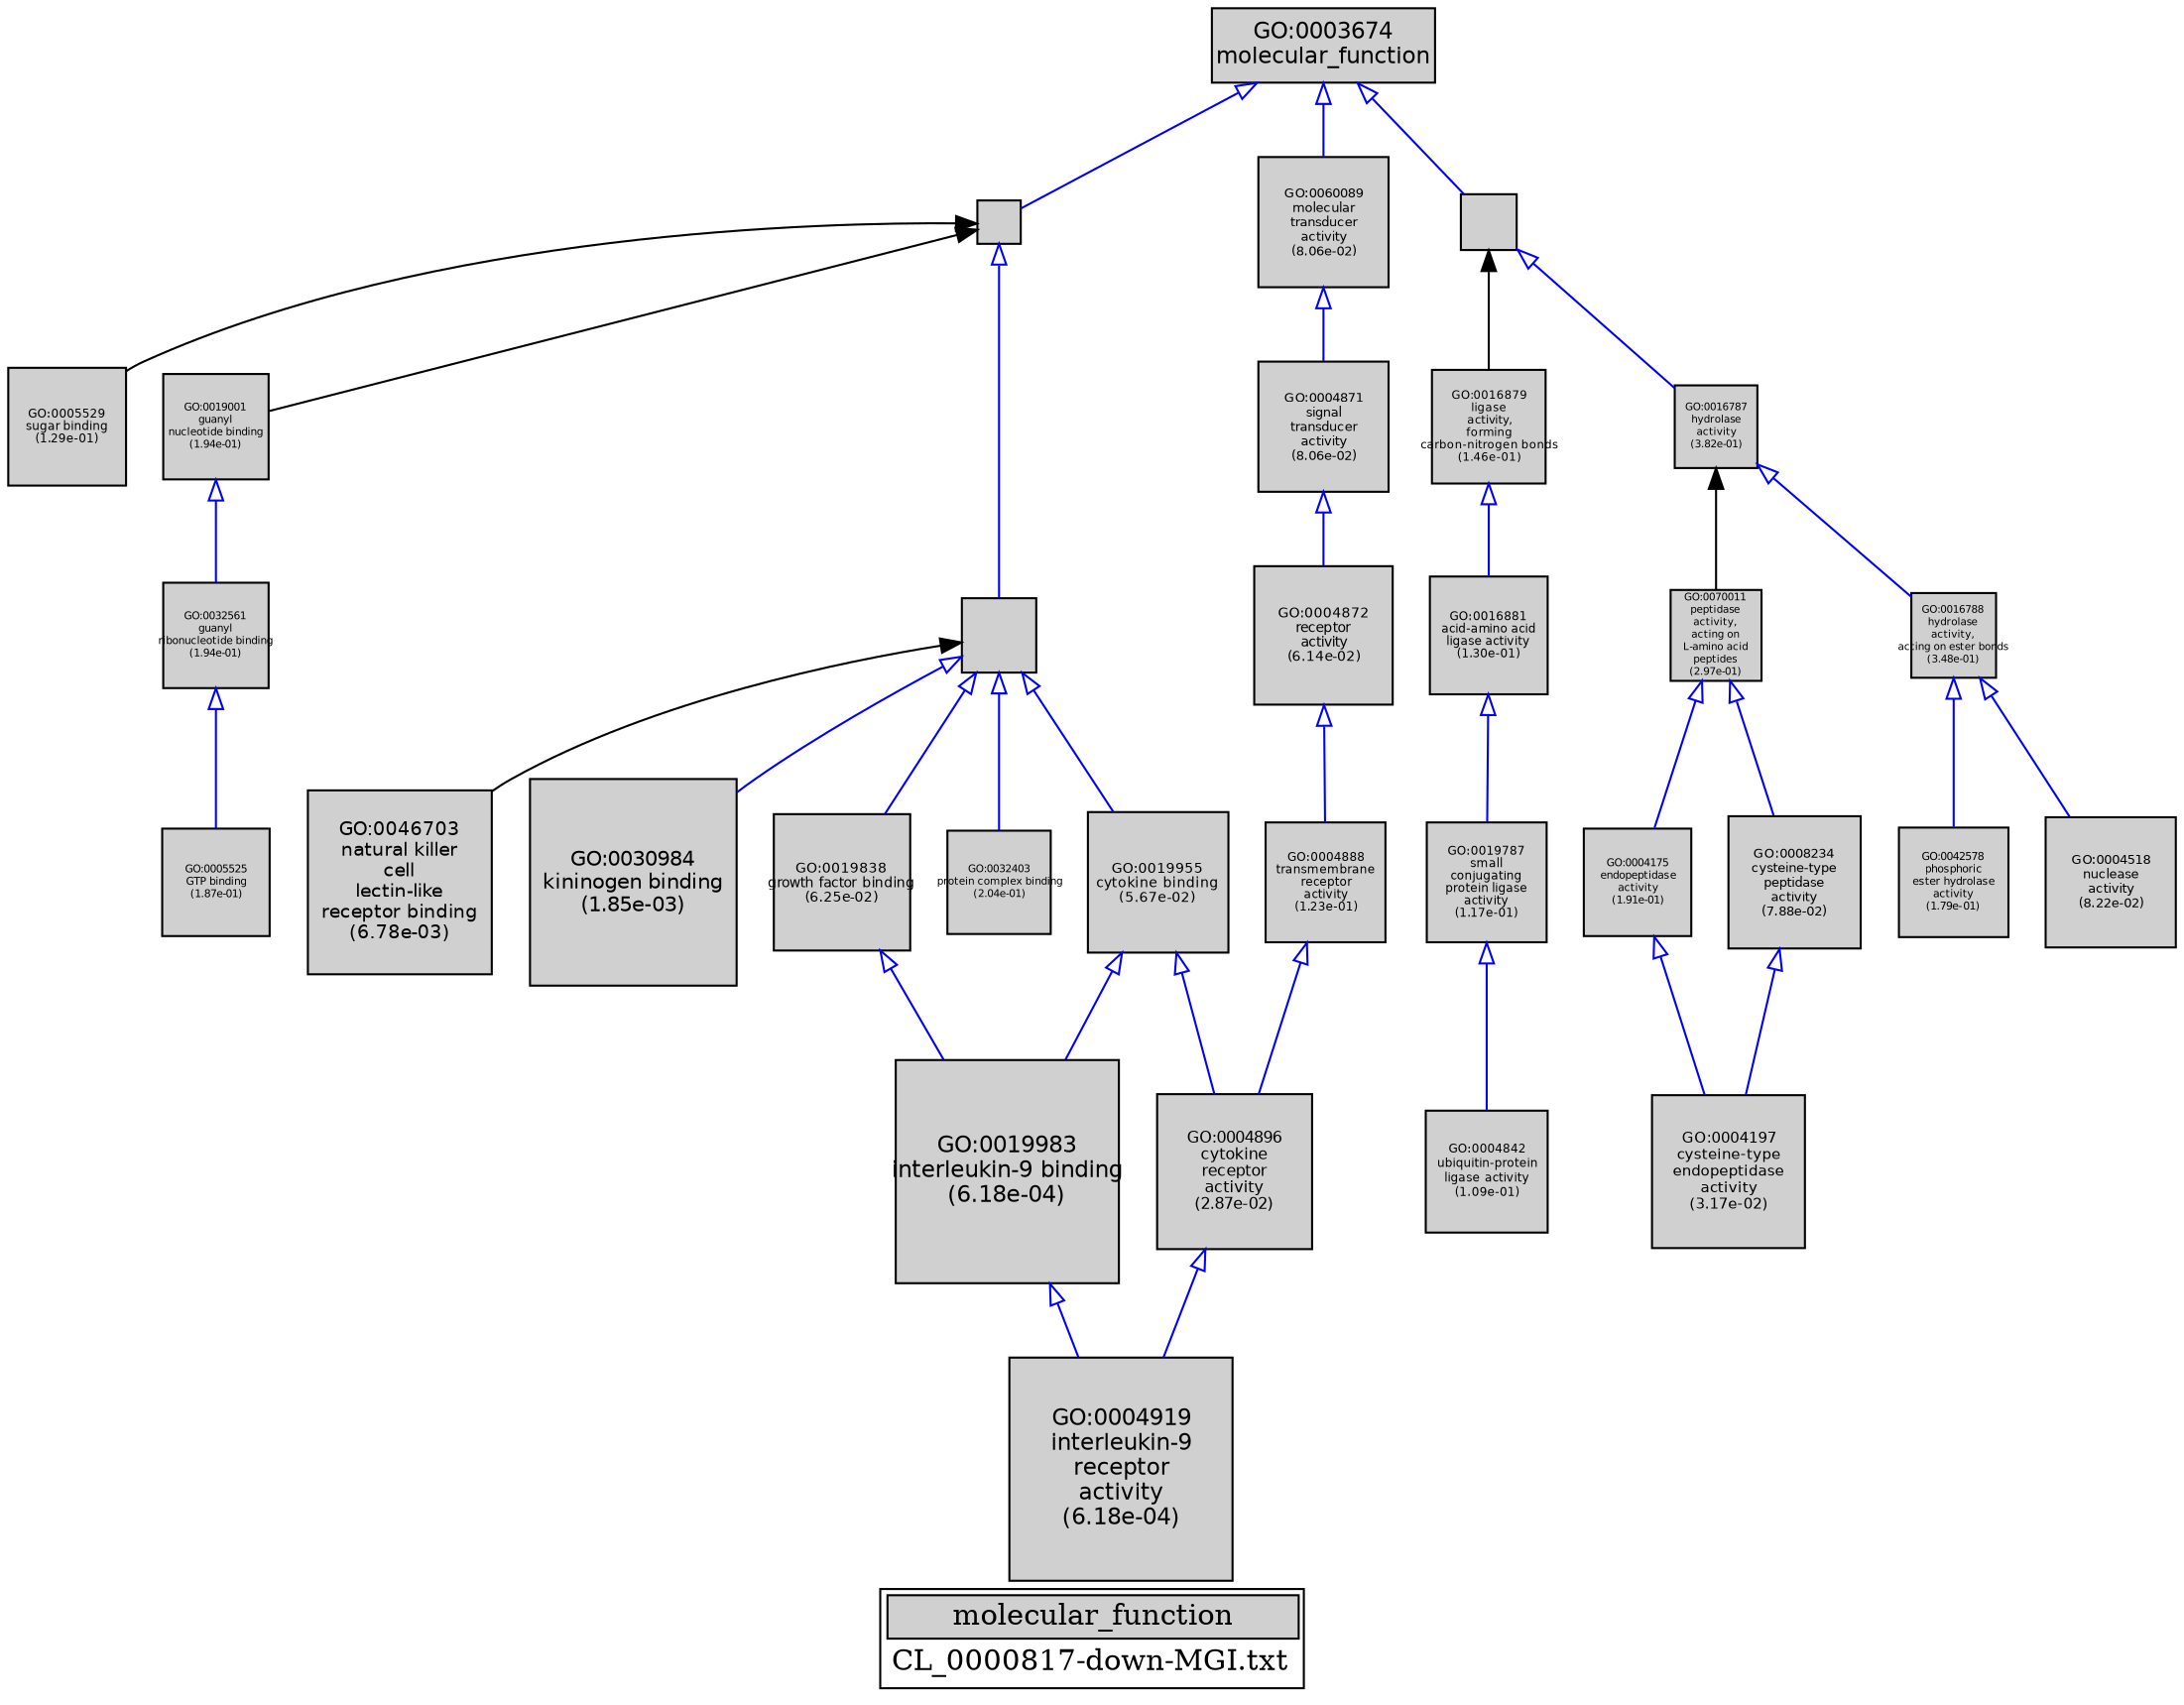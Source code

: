 digraph "molecular_function" {
graph [ bgcolor = "#FFFFFF", label = <<TABLE COLOR="black" BGCOLOR="white"><TR><TD COLSPAN="2" BGCOLOR="#D0D0D0"><FONT COLOR="black">molecular_function</FONT></TD></TR><TR><TD BORDER="0">CL_0000817-down-MGI.txt</TD></TR></TABLE>> ];
node [ fontname = "Helvetica" ];

subgraph "nodes" {

node [ style = "filled", fixedsize = "true", width = 1, shape = "box", fontsize = 9, fillcolor = "#D0D0D0", fontcolor = "black", color = "black" ];

"GO:0032403" [ URL = "#GO:0032403", label = <<TABLE BORDER="0"><TR><TD>GO:0032403<BR/>protein complex binding<BR/>(2.04e-01)</TD></TR></TABLE>>, width = 0.700946835372, shape = "box", fontsize = 5.04681721468, height = 0.700946835372 ];
"GO:0004842" [ URL = "#GO:0004842", label = <<TABLE BORDER="0"><TR><TD>GO:0004842<BR/>ubiquitin-protein<BR/>ligase activity<BR/>(1.09e-01)</TD></TR></TABLE>>, width = 0.825223023514, shape = "box", fontsize = 5.9416057693, height = 0.825223023514 ];
"GO:0016879" [ URL = "#GO:0016879", label = <<TABLE BORDER="0"><TR><TD>GO:0016879<BR/>ligase<BR/>activity,<BR/>forming<BR/>carbon-nitrogen bonds<BR/>(1.46e-01)</TD></TR></TABLE>>, width = 0.770225829162, shape = "box", fontsize = 5.54562596997, height = 0.770225829162 ];
"GO:0016787" [ URL = "#GO:0016787", label = <<TABLE BORDER="0"><TR><TD>GO:0016787<BR/>hydrolase<BR/>activity<BR/>(3.82e-01)</TD></TR></TABLE>>, width = 0.549362167906, shape = "box", fontsize = 5.0, height = 0.549362167906 ];
"GO:0019787" [ URL = "#GO:0019787", label = <<TABLE BORDER="0"><TR><TD>GO:0019787<BR/>small<BR/>conjugating<BR/>protein ligase<BR/>activity<BR/>(1.17e-01)</TD></TR></TABLE>>, width = 0.812494436146, shape = "box", fontsize = 5.84995994025, height = 0.812494436146 ];
"GO:0019955" [ URL = "#GO:0019955", label = <<TABLE BORDER="0"><TR><TD>GO:0019955<BR/>cytokine binding<BR/>(5.67e-02)</TD></TR></TABLE>>, width = 0.938233685729, shape = "box", fontsize = 6.75528253725, height = 0.938233685729 ];
"GO:0046703" [ URL = "#GO:0046703", label = <<TABLE BORDER="0"><TR><TD>GO:0046703<BR/>natural killer<BR/>cell<BR/>lectin-like<BR/>receptor binding<BR/>(6.78e-03)</TD></TR></TABLE>>, width = 1.23443531045, shape = "box", fontsize = 8.88793423521, height = 1.23443531045 ];
"GO:0005488" [ URL = "#GO:0005488", label = "", width = 0.294743951865, shape = "box", height = 0.294743951865 ];
"GO:0016881" [ URL = "#GO:0016881", label = <<TABLE BORDER="0"><TR><TD>GO:0016881<BR/>acid-amino acid<BR/>ligase activity<BR/>(1.30e-01)</TD></TR></TABLE>>, width = 0.792318360661, shape = "box", fontsize = 5.70469219676, height = 0.792318360661 ];
"GO:0042578" [ URL = "#GO:0042578", label = <<TABLE BORDER="0"><TR><TD>GO:0042578<BR/>phosphoric<BR/>ester hydrolase<BR/>activity<BR/>(1.79e-01)</TD></TR></TABLE>>, width = 0.729310099973, shape = "box", fontsize = 5.2510327198, height = 0.729310099973 ];
"GO:0030984" [ URL = "#GO:0030984", label = <<TABLE BORDER="0"><TR><TD>GO:0030984<BR/>kininogen binding<BR/>(1.85e-03)</TD></TR></TABLE>>, width = 1.38458850563, shape = "box", fontsize = 9.96903724051, height = 1.38458850563 ];
"GO:0004197" [ URL = "#GO:0004197", label = <<TABLE BORDER="0"><TR><TD>GO:0004197<BR/>cysteine-type<BR/>endopeptidase<BR/>activity<BR/>(3.17e-02)</TD></TR></TABLE>>, width = 1.02776134883, shape = "box", fontsize = 7.39988171159, height = 1.02776134883 ];
"GO:0070011" [ URL = "#GO:0070011", label = <<TABLE BORDER="0"><TR><TD>GO:0070011<BR/>peptidase<BR/>activity,<BR/>acting on<BR/>L-amino acid<BR/>peptides<BR/>(2.97e-01)</TD></TR></TABLE>>, width = 0.614734700395, shape = "box", fontsize = 5.0, height = 0.614734700395 ];
"GO:0004871" [ URL = "#GO:0004871", label = <<TABLE BORDER="0"><TR><TD>GO:0004871<BR/>signal<BR/>transducer<BR/>activity<BR/>(8.06e-02)</TD></TR></TABLE>>, width = 0.879414984625, shape = "box", fontsize = 6.3317878893, height = 0.879414984625 ];
"GO:0005525" [ URL = "#GO:0005525", label = <<TABLE BORDER="0"><TR><TD>GO:0005525<BR/>GTP binding<BR/>(1.87e-01)</TD></TR></TABLE>>, width = 0.719850547997, shape = "box", fontsize = 5.18292394557, height = 0.719850547997 ];
"GO:0005529" [ URL = "#GO:0005529", label = <<TABLE BORDER="0"><TR><TD>GO:0005529<BR/>sugar binding<BR/>(1.29e-01)</TD></TR></TABLE>>, width = 0.794738241001, shape = "box", fontsize = 5.72211533521, height = 0.794738241001 ];
"GO:0019838" [ URL = "#GO:0019838", label = <<TABLE BORDER="0"><TR><TD>GO:0019838<BR/>growth factor binding<BR/>(6.25e-02)</TD></TR></TABLE>>, width = 0.922204706363, shape = "box", fontsize = 6.63987388582, height = 0.922204706363 ];
"GO:0032561" [ URL = "#GO:0032561", label = <<TABLE BORDER="0"><TR><TD>GO:0032561<BR/>guanyl<BR/>ribonucleotide binding<BR/>(1.94e-01)</TD></TR></TABLE>>, width = 0.711880007763, shape = "box", fontsize = 5.1255360559, height = 0.711880007763 ];
"GO:0004518" [ URL = "#GO:0004518", label = <<TABLE BORDER="0"><TR><TD>GO:0004518<BR/>nuclease<BR/>activity<BR/>(8.22e-02)</TD></TR></TABLE>>, width = 0.876082407819, shape = "box", fontsize = 6.3077933363, height = 0.876082407819 ];
"GO:0060089" [ URL = "#GO:0060089", label = <<TABLE BORDER="0"><TR><TD>GO:0060089<BR/>molecular<BR/>transducer<BR/>activity<BR/>(8.06e-02)</TD></TR></TABLE>>, width = 0.879414984625, shape = "box", fontsize = 6.3317878893, height = 0.879414984625 ];
"GO:0004872" [ URL = "#GO:0004872", label = <<TABLE BORDER="0"><TR><TD>GO:0004872<BR/>receptor<BR/>activity<BR/>(6.14e-02)</TD></TR></TABLE>>, width = 0.92506655936, shape = "box", fontsize = 6.66047922739, height = 0.92506655936 ];
"GO:0019001" [ URL = "#GO:0019001", label = <<TABLE BORDER="0"><TR><TD>GO:0019001<BR/>guanyl<BR/>nucleotide binding<BR/>(1.94e-01)</TD></TR></TABLE>>, width = 0.711880007763, shape = "box", fontsize = 5.1255360559, height = 0.711880007763 ];
"GO:0004175" [ URL = "#GO:0004175", label = <<TABLE BORDER="0"><TR><TD>GO:0004175<BR/>endopeptidase<BR/>activity<BR/>(1.91e-01)</TD></TR></TABLE>>, width = 0.715831019908, shape = "box", fontsize = 5.15398334333, height = 0.715831019908 ];
"GO:0004896" [ URL = "#GO:0004896", label = <<TABLE BORDER="0"><TR><TD>GO:0004896<BR/>cytokine<BR/>receptor<BR/>activity<BR/>(2.87e-02)</TD></TR></TABLE>>, width = 1.04236665163, shape = "box", fontsize = 7.50503989172, height = 1.04236665163 ];
"GO:0016788" [ URL = "#GO:0016788", label = <<TABLE BORDER="0"><TR><TD>GO:0016788<BR/>hydrolase<BR/>activity,<BR/>acting on ester bonds<BR/>(3.48e-01)</TD></TR></TABLE>>, width = 0.574222693697, shape = "box", fontsize = 5.0, height = 0.574222693697 ];
"GO:0005515" [ URL = "#GO:0005515", label = "", width = 0.498432553607, shape = "box", height = 0.498432553607 ];
"GO:0003674" [ URL = "#GO:0003674", label = <<TABLE BORDER="0"><TR><TD>GO:0003674<BR/>molecular_function</TD></TR></TABLE>>, width = 1.5, shape = "box", fontsize = 10.8 ];
"GO:0003824" [ URL = "#GO:0003824", label = "", width = 0.379254802471, shape = "box", height = 0.379254802471 ];
"GO:0004888" [ URL = "#GO:0004888", label = <<TABLE BORDER="0"><TR><TD>GO:0004888<BR/>transmembrane<BR/>receptor<BR/>activity<BR/>(1.23e-01)</TD></TR></TABLE>>, width = 0.803394128665, shape = "box", fontsize = 5.78443772639, height = 0.803394128665 ];
"GO:0004919" [ URL = "#GO:0004919", label = <<TABLE BORDER="0"><TR><TD>GO:0004919<BR/>interleukin-9<BR/>receptor<BR/>activity<BR/>(6.18e-04)</TD></TR></TABLE>>, width = 1.5, shape = "box", fontsize = 10.8, height = 1.5 ];
"GO:0008234" [ URL = "#GO:0008234", label = <<TABLE BORDER="0"><TR><TD>GO:0008234<BR/>cysteine-type<BR/>peptidase<BR/>activity<BR/>(7.88e-02)</TD></TR></TABLE>>, width = 0.883459353781, shape = "box", fontsize = 6.36090734722, height = 0.883459353781 ];
"GO:0019983" [ URL = "#GO:0019983", label = <<TABLE BORDER="0"><TR><TD>GO:0019983<BR/>interleukin-9 binding<BR/>(6.18e-04)</TD></TR></TABLE>>, width = 1.5, shape = "box", fontsize = 10.8, height = 1.5 ];
}
subgraph "edges" {


edge [ dir = "back", weight = 1 ];
subgraph "regulates" {


edge [ color = "cyan", arrowtail = "none" ];
subgraph "positive" {


edge [ color = "green", arrowtail = "vee" ];
}
subgraph "negative" {


edge [ color = "red", arrowtail = "tee" ];
}
}
subgraph "part_of" {


edge [ color = "purple", arrowtail = "diamond", weight = 2.5 ];
}
subgraph "is_a" {


edge [ color = "blue", arrowtail = "empty", weight = 5.0 ];
"GO:0019983" -> "GO:0004919";
"GO:0005488" -> "GO:0005515";
"GO:0005515" -> "GO:0019955";
"GO:0060089" -> "GO:0004871";
"GO:0004896" -> "GO:0004919";
"GO:0016788" -> "GO:0042578";
"GO:0016881" -> "GO:0019787";
"GO:0070011" -> "GO:0004175";
"GO:0005515" -> "GO:0030984";
"GO:0019001" -> "GO:0032561";
"GO:0016879" -> "GO:0016881";
"GO:0003674" -> "GO:0003824";
"GO:0005515" -> "GO:0019838";
"GO:0019955" -> "GO:0019983";
"GO:0016787" -> "GO:0016788";
"GO:0003674" -> "GO:0060089";
"GO:0016788" -> "GO:0004518";
"GO:0004175" -> "GO:0004197";
"GO:0004871" -> "GO:0004872";
"GO:0070011" -> "GO:0008234";
"GO:0005515" -> "GO:0032403";
"GO:0019838" -> "GO:0019983";
"GO:0032561" -> "GO:0005525";
"GO:0019955" -> "GO:0004896";
"GO:0003824" -> "GO:0016787";
"GO:0004888" -> "GO:0004896";
"GO:0003674" -> "GO:0005488";
"GO:0019787" -> "GO:0004842";
"GO:0004872" -> "GO:0004888";
"GO:0008234" -> "GO:0004197";
}
"GO:0005515" -> "GO:0046703";
"GO:0005488" -> "GO:0019001";
"GO:0016787" -> "GO:0070011";
"GO:0005488" -> "GO:0005529";
"GO:0003824" -> "GO:0016879";
}
}
